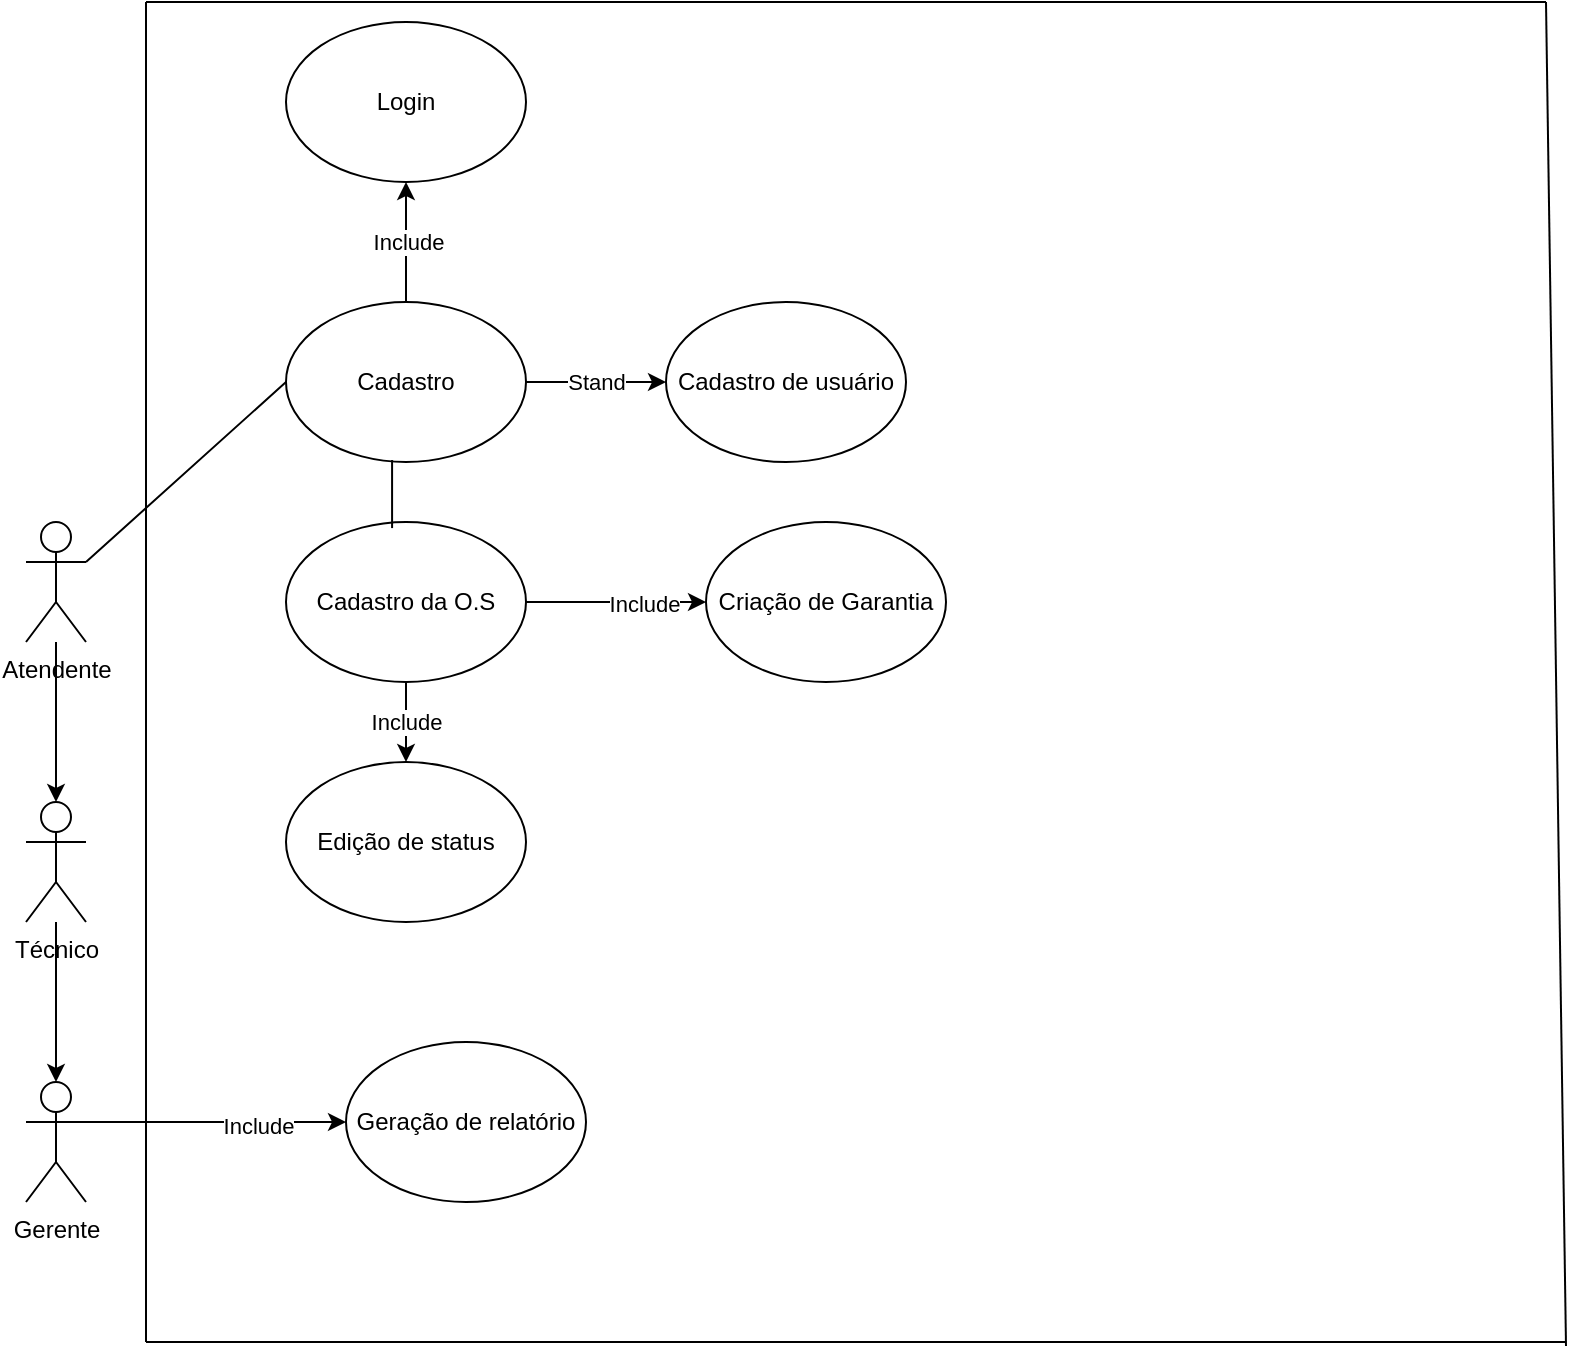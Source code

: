<mxfile version="21.3.7" type="github">
  <diagram name="Page-1" id="YNqc8E32rH1ziNlQPxNT">
    <mxGraphModel dx="1434" dy="1837" grid="1" gridSize="10" guides="1" tooltips="1" connect="1" arrows="1" fold="1" page="1" pageScale="1" pageWidth="850" pageHeight="1100" math="0" shadow="0">
      <root>
        <mxCell id="0" />
        <mxCell id="1" parent="0" />
        <mxCell id="PzpgV_-1dbqXq_yj2RJr-8" value="" style="edgeStyle=orthogonalEdgeStyle;rounded=0;orthogonalLoop=1;jettySize=auto;html=1;" edge="1" parent="1" source="PzpgV_-1dbqXq_yj2RJr-1" target="PzpgV_-1dbqXq_yj2RJr-7">
          <mxGeometry relative="1" as="geometry" />
        </mxCell>
        <mxCell id="PzpgV_-1dbqXq_yj2RJr-1" value="Atendente" style="shape=umlActor;verticalLabelPosition=bottom;verticalAlign=top;html=1;outlineConnect=0;shadow=0;" vertex="1" parent="1">
          <mxGeometry x="120" y="150" width="30" height="60" as="geometry" />
        </mxCell>
        <mxCell id="PzpgV_-1dbqXq_yj2RJr-2" value="Cadastro de usuário" style="ellipse;whiteSpace=wrap;html=1;" vertex="1" parent="1">
          <mxGeometry x="440" y="40" width="120" height="80" as="geometry" />
        </mxCell>
        <mxCell id="PzpgV_-1dbqXq_yj2RJr-6" value="" style="endArrow=none;html=1;rounded=0;entryX=0;entryY=0.5;entryDx=0;entryDy=0;exitX=0;exitY=0.5;exitDx=0;exitDy=0;" edge="1" parent="1" source="PzpgV_-1dbqXq_yj2RJr-13" target="PzpgV_-1dbqXq_yj2RJr-13">
          <mxGeometry width="50" height="50" relative="1" as="geometry">
            <mxPoint x="320" y="180" as="sourcePoint" />
            <mxPoint x="320" y="180" as="targetPoint" />
            <Array as="points">
              <mxPoint x="150" y="170" />
            </Array>
          </mxGeometry>
        </mxCell>
        <mxCell id="PzpgV_-1dbqXq_yj2RJr-28" value="" style="edgeStyle=orthogonalEdgeStyle;rounded=0;orthogonalLoop=1;jettySize=auto;html=1;" edge="1" parent="1" source="PzpgV_-1dbqXq_yj2RJr-7" target="PzpgV_-1dbqXq_yj2RJr-27">
          <mxGeometry relative="1" as="geometry" />
        </mxCell>
        <mxCell id="PzpgV_-1dbqXq_yj2RJr-7" value="Técnico" style="shape=umlActor;verticalLabelPosition=bottom;verticalAlign=top;html=1;outlineConnect=0;" vertex="1" parent="1">
          <mxGeometry x="120" y="290" width="30" height="60" as="geometry" />
        </mxCell>
        <mxCell id="PzpgV_-1dbqXq_yj2RJr-9" value="Login" style="ellipse;whiteSpace=wrap;html=1;" vertex="1" parent="1">
          <mxGeometry x="250" y="-100" width="120" height="80" as="geometry" />
        </mxCell>
        <mxCell id="PzpgV_-1dbqXq_yj2RJr-39" value="" style="edgeStyle=orthogonalEdgeStyle;rounded=0;orthogonalLoop=1;jettySize=auto;html=1;entryX=0.5;entryY=1;entryDx=0;entryDy=0;" edge="1" parent="1" source="PzpgV_-1dbqXq_yj2RJr-13" target="PzpgV_-1dbqXq_yj2RJr-9">
          <mxGeometry relative="1" as="geometry">
            <mxPoint x="310" y="-40" as="targetPoint" />
          </mxGeometry>
        </mxCell>
        <mxCell id="PzpgV_-1dbqXq_yj2RJr-40" value="Include" style="edgeLabel;html=1;align=center;verticalAlign=middle;resizable=0;points=[];" vertex="1" connectable="0" parent="PzpgV_-1dbqXq_yj2RJr-39">
          <mxGeometry x="0.017" y="-1" relative="1" as="geometry">
            <mxPoint as="offset" />
          </mxGeometry>
        </mxCell>
        <mxCell id="PzpgV_-1dbqXq_yj2RJr-47" value="Stand" style="edgeStyle=orthogonalEdgeStyle;rounded=0;orthogonalLoop=1;jettySize=auto;html=1;" edge="1" parent="1" source="PzpgV_-1dbqXq_yj2RJr-13" target="PzpgV_-1dbqXq_yj2RJr-2">
          <mxGeometry relative="1" as="geometry">
            <Array as="points">
              <mxPoint x="410" y="80" />
              <mxPoint x="410" y="80" />
            </Array>
          </mxGeometry>
        </mxCell>
        <mxCell id="PzpgV_-1dbqXq_yj2RJr-13" value="Cadastro" style="ellipse;whiteSpace=wrap;html=1;" vertex="1" parent="1">
          <mxGeometry x="250" y="40" width="120" height="80" as="geometry" />
        </mxCell>
        <mxCell id="PzpgV_-1dbqXq_yj2RJr-21" value="Include" style="edgeStyle=orthogonalEdgeStyle;rounded=0;orthogonalLoop=1;jettySize=auto;html=1;" edge="1" parent="1" source="PzpgV_-1dbqXq_yj2RJr-18" target="PzpgV_-1dbqXq_yj2RJr-20">
          <mxGeometry relative="1" as="geometry" />
        </mxCell>
        <mxCell id="PzpgV_-1dbqXq_yj2RJr-36" value="" style="edgeStyle=orthogonalEdgeStyle;rounded=0;orthogonalLoop=1;jettySize=auto;html=1;" edge="1" parent="1" source="PzpgV_-1dbqXq_yj2RJr-18" target="PzpgV_-1dbqXq_yj2RJr-34">
          <mxGeometry relative="1" as="geometry" />
        </mxCell>
        <mxCell id="PzpgV_-1dbqXq_yj2RJr-37" value="Include" style="edgeLabel;html=1;align=center;verticalAlign=middle;resizable=0;points=[];" vertex="1" connectable="0" parent="PzpgV_-1dbqXq_yj2RJr-36">
          <mxGeometry x="0.3" y="-1" relative="1" as="geometry">
            <mxPoint as="offset" />
          </mxGeometry>
        </mxCell>
        <mxCell id="PzpgV_-1dbqXq_yj2RJr-18" value="Cadastro da O.S" style="ellipse;whiteSpace=wrap;html=1;" vertex="1" parent="1">
          <mxGeometry x="250" y="150" width="120" height="80" as="geometry" />
        </mxCell>
        <mxCell id="PzpgV_-1dbqXq_yj2RJr-20" value="Edição de status" style="ellipse;whiteSpace=wrap;html=1;" vertex="1" parent="1">
          <mxGeometry x="250" y="270" width="120" height="80" as="geometry" />
        </mxCell>
        <mxCell id="PzpgV_-1dbqXq_yj2RJr-22" value="" style="endArrow=none;html=1;rounded=0;entryX=0.442;entryY=0.988;entryDx=0;entryDy=0;entryPerimeter=0;exitX=0.442;exitY=0.038;exitDx=0;exitDy=0;exitPerimeter=0;" edge="1" parent="1" source="PzpgV_-1dbqXq_yj2RJr-18" target="PzpgV_-1dbqXq_yj2RJr-13">
          <mxGeometry width="50" height="50" relative="1" as="geometry">
            <mxPoint x="303" y="140" as="sourcePoint" />
            <mxPoint x="420" y="100" as="targetPoint" />
            <Array as="points" />
          </mxGeometry>
        </mxCell>
        <mxCell id="PzpgV_-1dbqXq_yj2RJr-32" value="" style="edgeStyle=orthogonalEdgeStyle;rounded=0;orthogonalLoop=1;jettySize=auto;html=1;" edge="1" parent="1" source="PzpgV_-1dbqXq_yj2RJr-27" target="PzpgV_-1dbqXq_yj2RJr-29">
          <mxGeometry relative="1" as="geometry">
            <Array as="points">
              <mxPoint x="230" y="450" />
              <mxPoint x="230" y="450" />
            </Array>
          </mxGeometry>
        </mxCell>
        <mxCell id="PzpgV_-1dbqXq_yj2RJr-33" value="Include" style="edgeLabel;html=1;align=center;verticalAlign=middle;resizable=0;points=[];" vertex="1" connectable="0" parent="PzpgV_-1dbqXq_yj2RJr-32">
          <mxGeometry x="0.32" y="-2" relative="1" as="geometry">
            <mxPoint as="offset" />
          </mxGeometry>
        </mxCell>
        <mxCell id="PzpgV_-1dbqXq_yj2RJr-27" value="Gerente" style="shape=umlActor;verticalLabelPosition=bottom;verticalAlign=top;html=1;outlineConnect=0;" vertex="1" parent="1">
          <mxGeometry x="120" y="430" width="30" height="60" as="geometry" />
        </mxCell>
        <mxCell id="PzpgV_-1dbqXq_yj2RJr-29" value="Geração de relatório" style="ellipse;whiteSpace=wrap;html=1;" vertex="1" parent="1">
          <mxGeometry x="280" y="410" width="120" height="80" as="geometry" />
        </mxCell>
        <mxCell id="PzpgV_-1dbqXq_yj2RJr-34" value="Criação de Garantia" style="ellipse;whiteSpace=wrap;html=1;" vertex="1" parent="1">
          <mxGeometry x="460" y="150" width="120" height="80" as="geometry" />
        </mxCell>
        <mxCell id="PzpgV_-1dbqXq_yj2RJr-42" value="" style="endArrow=none;html=1;rounded=0;" edge="1" parent="1">
          <mxGeometry width="50" height="50" relative="1" as="geometry">
            <mxPoint x="180" y="560" as="sourcePoint" />
            <mxPoint x="180" y="-110" as="targetPoint" />
          </mxGeometry>
        </mxCell>
        <mxCell id="PzpgV_-1dbqXq_yj2RJr-43" value="" style="endArrow=none;html=1;rounded=0;" edge="1" parent="1">
          <mxGeometry width="50" height="50" relative="1" as="geometry">
            <mxPoint x="180" y="-110" as="sourcePoint" />
            <mxPoint x="880" y="-110" as="targetPoint" />
            <Array as="points">
              <mxPoint x="210" y="-110" />
            </Array>
          </mxGeometry>
        </mxCell>
        <mxCell id="PzpgV_-1dbqXq_yj2RJr-44" value="" style="endArrow=none;html=1;rounded=0;" edge="1" parent="1">
          <mxGeometry width="50" height="50" relative="1" as="geometry">
            <mxPoint x="890" y="562" as="sourcePoint" />
            <mxPoint x="880" y="-110" as="targetPoint" />
          </mxGeometry>
        </mxCell>
        <mxCell id="PzpgV_-1dbqXq_yj2RJr-45" value="" style="endArrow=none;html=1;rounded=0;" edge="1" parent="1">
          <mxGeometry width="50" height="50" relative="1" as="geometry">
            <mxPoint x="180" y="560" as="sourcePoint" />
            <mxPoint x="890" y="560" as="targetPoint" />
          </mxGeometry>
        </mxCell>
      </root>
    </mxGraphModel>
  </diagram>
</mxfile>

